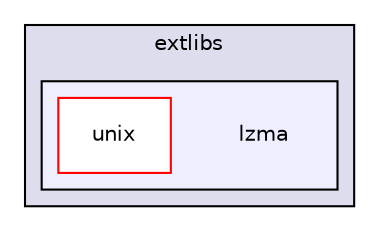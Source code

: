 digraph "source/ZipLib/extlibs/lzma" {
  compound=true
  node [ fontsize="10", fontname="Helvetica"];
  edge [ labelfontsize="10", labelfontname="Helvetica"];
  subgraph clusterdir_9b5008529e996f99093986af23fc1ea4 {
    graph [ bgcolor="#ddddee", pencolor="black", label="extlibs" fontname="Helvetica", fontsize="10", URL="dir_9b5008529e996f99093986af23fc1ea4.html"]
  subgraph clusterdir_7cd32a9182f232de99ed3fc437558b30 {
    graph [ bgcolor="#eeeeff", pencolor="black", label="" URL="dir_7cd32a9182f232de99ed3fc437558b30.html"];
    dir_7cd32a9182f232de99ed3fc437558b30 [shape=plaintext label="lzma"];
  dir_d12f0859e02a2a8673c2948d6487b068 [shape=box label="unix" fillcolor="white" style="filled" color="red" URL="dir_d12f0859e02a2a8673c2948d6487b068.html"];
  }
  }
}
